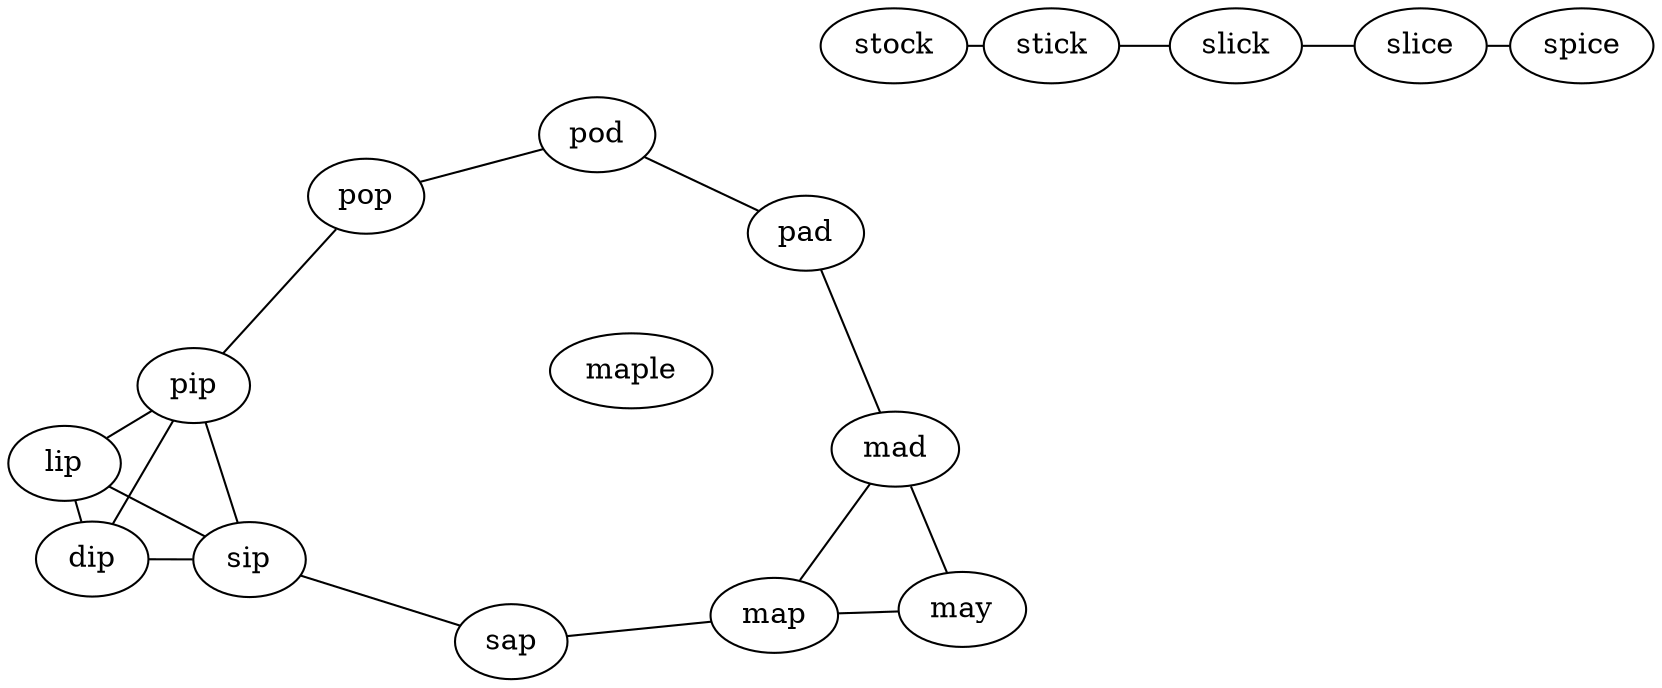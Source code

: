 strict graph {
    graph [splines=true overlap=false layout=sfdp];
stick -- slick
stick -- stock
slice -- slick
slice -- spice
slick -- slice
slick -- stick
sip -- sap
sip -- lip
sip -- pip
sip -- dip
sap -- map
sap -- sip
map -- mad
map -- may
map -- sap
spice -- slice
pad -- mad
pad -- pod
mad -- map
mad -- may
mad -- pad
stock -- stick
maple
lip -- dip
lip -- pip
lip -- sip
pip -- dip
pip -- lip
pip -- pop
pip -- sip
dip -- lip
dip -- pip
dip -- sip
pop -- pod
pop -- pip
may -- mad
may -- map
pod -- pad
pod -- pop
}
